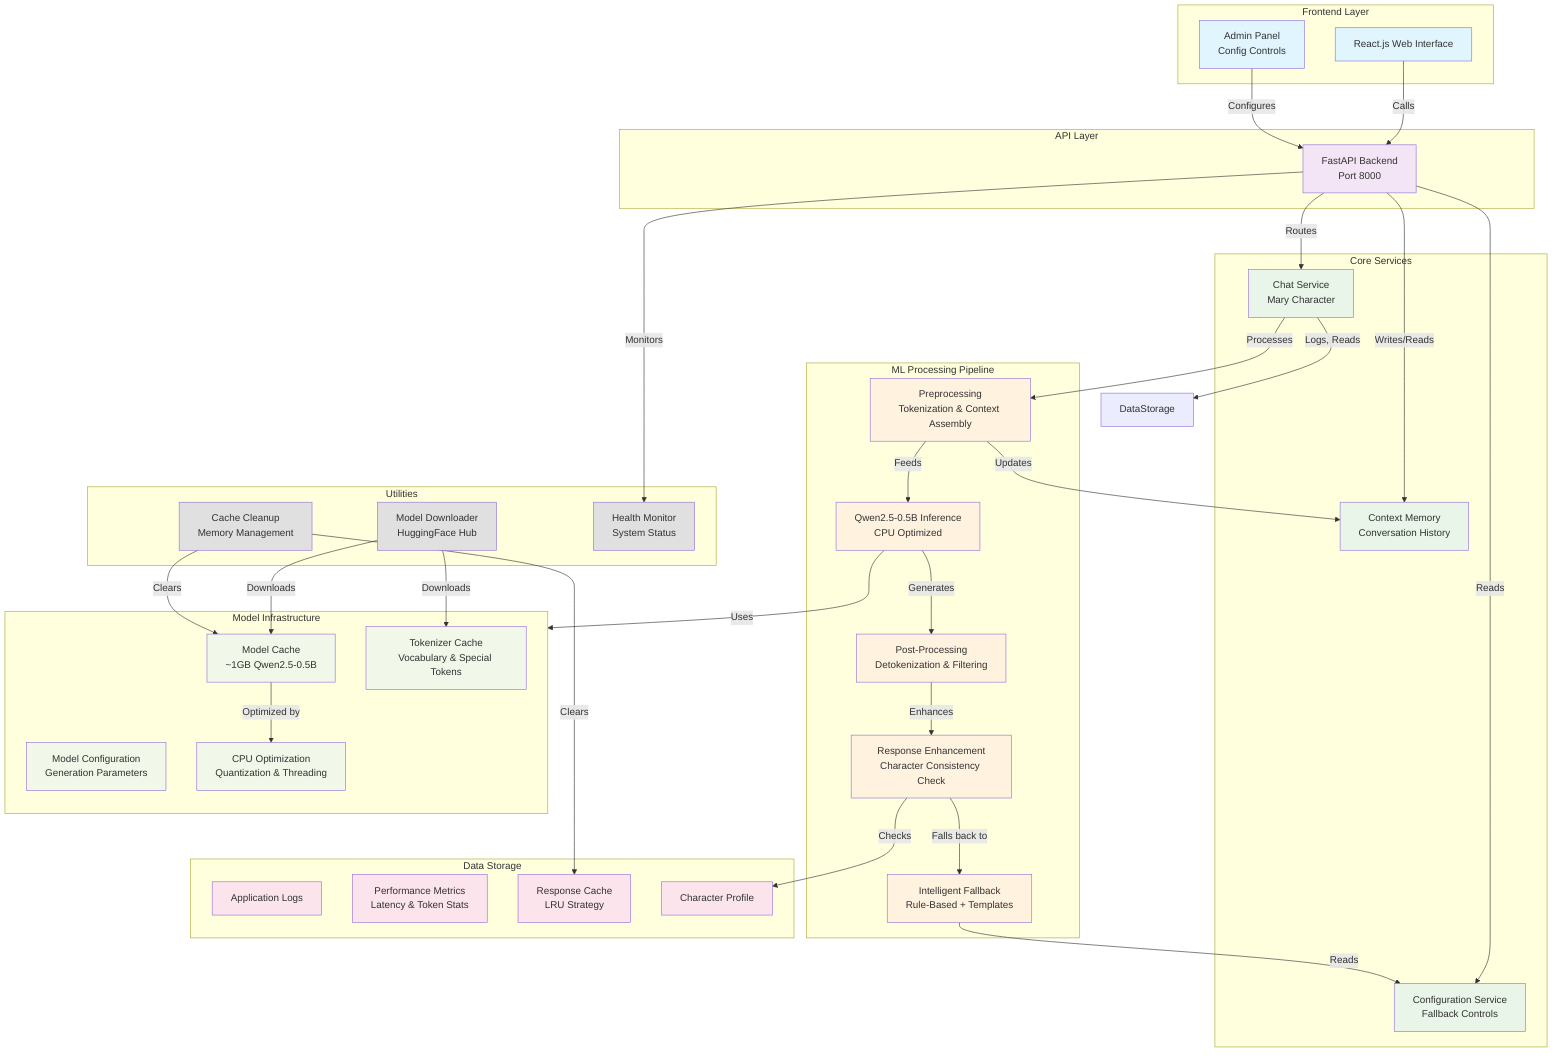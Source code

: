 flowchart TB
 subgraph subGraph0["Frontend Layer"]
        UI["React.js Web Interface"]
        Admin["Admin Panel<br>Config Controls"]
  end
 subgraph subGraph1["API Layer"]
        API["FastAPI Backend<br>Port 8000"]
  end
 subgraph subGraph2["Core Services"]
        Chat["Chat Service<br>Mary Character"]
        Config["Configuration Service<br>Fallback Controls"]
        Memory["Context Memory<br>Conversation History"]
  end
 subgraph subGraph3["ML Processing Pipeline"]
        PreProc["Preprocessing<br>Tokenization &amp; Context Assembly"]
        Inference["Qwen2.5-0.5B Inference<br>CPU Optimized"]
        PostProc["Post-Processing<br>Detokenization &amp; Filtering"]
        Enhanced["Response Enhancement<br>Character Consistency Check"]
        Fallback["Intelligent Fallback<br>Rule-Based + Templates"]
  end
 subgraph subGraph4["Model Infrastructure"]
        ModelCache["Model Cache<br>~1GB Qwen2.5-0.5B"]
        Tokenizer["Tokenizer Cache<br>Vocabulary &amp; Special Tokens"]
        ModelConfig["Model Configuration<br>Generation Parameters"]
        Optimizer["CPU Optimization<br>Quantization &amp; Threading"]
  end
 subgraph subGraph5["Data Storage"]
        Logs["Application Logs<br>"]
        Stats["Performance Metrics<br>Latency &amp; Token Stats"]
        Cache["Response Cache<br>LRU Strategy"]
        Profile["Character Profile<br>"]
  end
 subgraph Utilities["Utilities"]
        Download["Model Downloader<br>HuggingFace Hub"]
        Cleanup["Cache Cleanup<br>Memory Management"]
        Health["Health Monitor<br>System Status"]
  end
    UI -- Calls --> API
    Admin -- Configures --> API
    API -- Routes --> Chat
    API -- Reads --> Config
    API -- Writes/Reads --> Memory
    API -- Monitors --> Health
    Chat -- Processes --> PreProc
    PreProc -- Feeds --> Inference
    Inference -- Generates --> PostProc
    PostProc -- Enhances --> Enhanced
    Enhanced -- Falls back to --> Fallback
    ModelCache -- Optimized by --> Optimizer
    Chat -- Logs, Reads --> DataStorage["DataStorage"]
    Download -- Downloads --> ModelCache & Tokenizer
    Cleanup -- Clears --> ModelCache & Cache
    PreProc -- Updates --> Memory
    Fallback -- Reads --> Config
    Enhanced -- Checks --> Profile
    Inference -- Uses --> subGraph4

     UI:::frontend
     Admin:::frontend
     API:::api
     Chat:::core
     Config:::core
     Memory:::core
     PreProc:::ml
     Inference:::ml
     PostProc:::ml
     Enhanced:::ml
     Fallback:::ml
     ModelCache:::model
     Tokenizer:::model
     ModelConfig:::model
     Optimizer:::model
     Logs:::data
     Stats:::data
     Cache:::data
     Profile:::data
     Download:::utils
     Cleanup:::utils
     Health:::utils
    classDef frontend fill:#e1f5fe
    classDef api fill:#f3e5f5
    classDef core fill:#e8f5e8
    classDef ml fill:#fff3e0
    classDef model fill:#f1f8e9
    classDef data fill:#fce4ec
    classDef utils fill:#e0e0e0